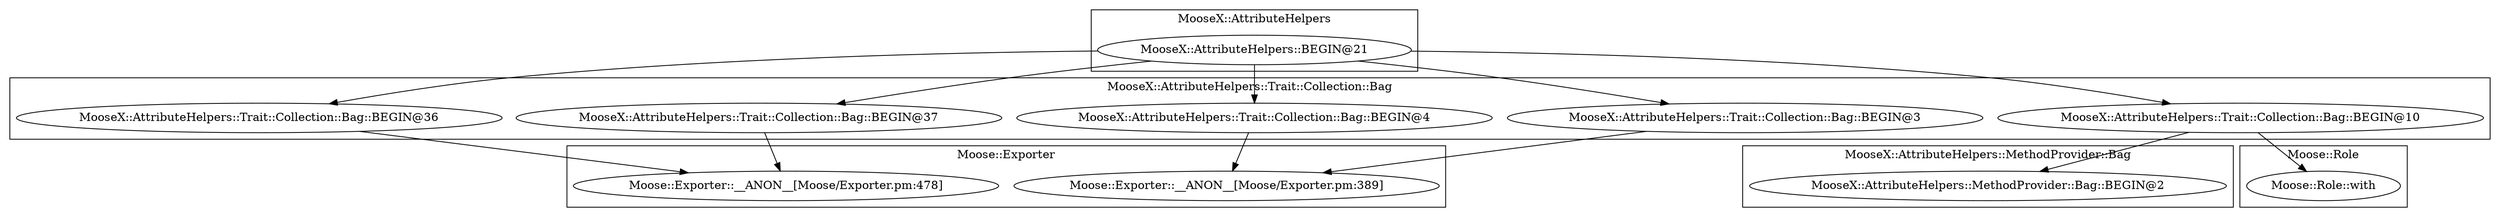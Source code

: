 digraph {
graph [overlap=false]
subgraph cluster_Moose_Exporter {
	label="Moose::Exporter";
	"Moose::Exporter::__ANON__[Moose/Exporter.pm:389]";
	"Moose::Exporter::__ANON__[Moose/Exporter.pm:478]";
}
subgraph cluster_MooseX_AttributeHelpers_MethodProvider_Bag {
	label="MooseX::AttributeHelpers::MethodProvider::Bag";
	"MooseX::AttributeHelpers::MethodProvider::Bag::BEGIN@2";
}
subgraph cluster_MooseX_AttributeHelpers_Trait_Collection_Bag {
	label="MooseX::AttributeHelpers::Trait::Collection::Bag";
	"MooseX::AttributeHelpers::Trait::Collection::Bag::BEGIN@3";
	"MooseX::AttributeHelpers::Trait::Collection::Bag::BEGIN@4";
	"MooseX::AttributeHelpers::Trait::Collection::Bag::BEGIN@10";
	"MooseX::AttributeHelpers::Trait::Collection::Bag::BEGIN@36";
	"MooseX::AttributeHelpers::Trait::Collection::Bag::BEGIN@37";
}
subgraph cluster_MooseX_AttributeHelpers {
	label="MooseX::AttributeHelpers";
	"MooseX::AttributeHelpers::BEGIN@21";
}
subgraph cluster_Moose_Role {
	label="Moose::Role";
	"Moose::Role::with";
}
"MooseX::AttributeHelpers::Trait::Collection::Bag::BEGIN@37" -> "Moose::Exporter::__ANON__[Moose/Exporter.pm:478]";
"MooseX::AttributeHelpers::Trait::Collection::Bag::BEGIN@36" -> "Moose::Exporter::__ANON__[Moose/Exporter.pm:478]";
"MooseX::AttributeHelpers::BEGIN@21" -> "MooseX::AttributeHelpers::Trait::Collection::Bag::BEGIN@37";
"MooseX::AttributeHelpers::BEGIN@21" -> "MooseX::AttributeHelpers::Trait::Collection::Bag::BEGIN@4";
"MooseX::AttributeHelpers::Trait::Collection::Bag::BEGIN@10" -> "Moose::Role::with";
"MooseX::AttributeHelpers::BEGIN@21" -> "MooseX::AttributeHelpers::Trait::Collection::Bag::BEGIN@3";
"MooseX::AttributeHelpers::Trait::Collection::Bag::BEGIN@4" -> "Moose::Exporter::__ANON__[Moose/Exporter.pm:389]";
"MooseX::AttributeHelpers::Trait::Collection::Bag::BEGIN@3" -> "Moose::Exporter::__ANON__[Moose/Exporter.pm:389]";
"MooseX::AttributeHelpers::Trait::Collection::Bag::BEGIN@10" -> "MooseX::AttributeHelpers::MethodProvider::Bag::BEGIN@2";
"MooseX::AttributeHelpers::BEGIN@21" -> "MooseX::AttributeHelpers::Trait::Collection::Bag::BEGIN@36";
"MooseX::AttributeHelpers::BEGIN@21" -> "MooseX::AttributeHelpers::Trait::Collection::Bag::BEGIN@10";
}
